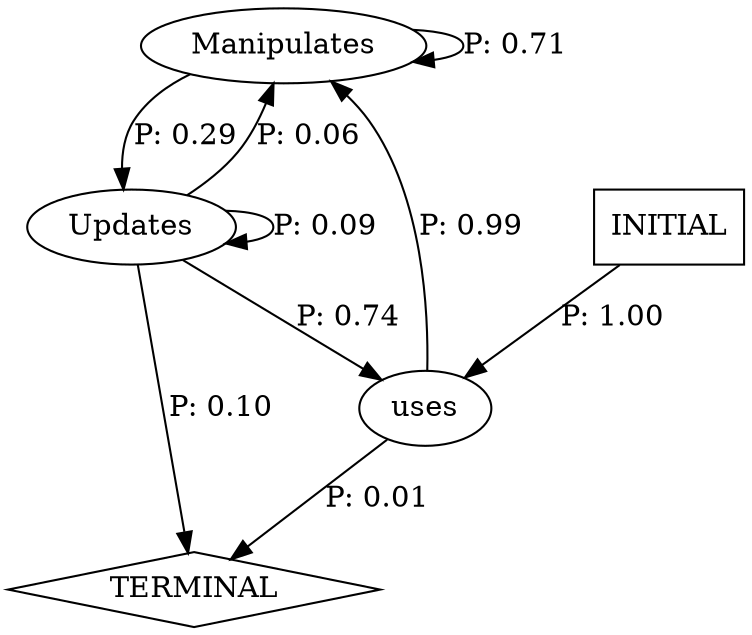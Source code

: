 digraph G {
  0 [label="Manipulates"];
  1 [label="Updates"];
  2 [label="uses"];
  3 [label="TERMINAL",shape=diamond];
  4 [label="INITIAL",shape=box];
0->0 [label="P: 0.71"];
0->1 [label="P: 0.29"];
1->0 [label="P: 0.06"];
1->1 [label="P: 0.09"];
1->2 [label="P: 0.74"];
1->3 [label="P: 0.10"];
2->0 [label="P: 0.99"];
2->3 [label="P: 0.01"];
4->2 [label="P: 1.00"];
}

